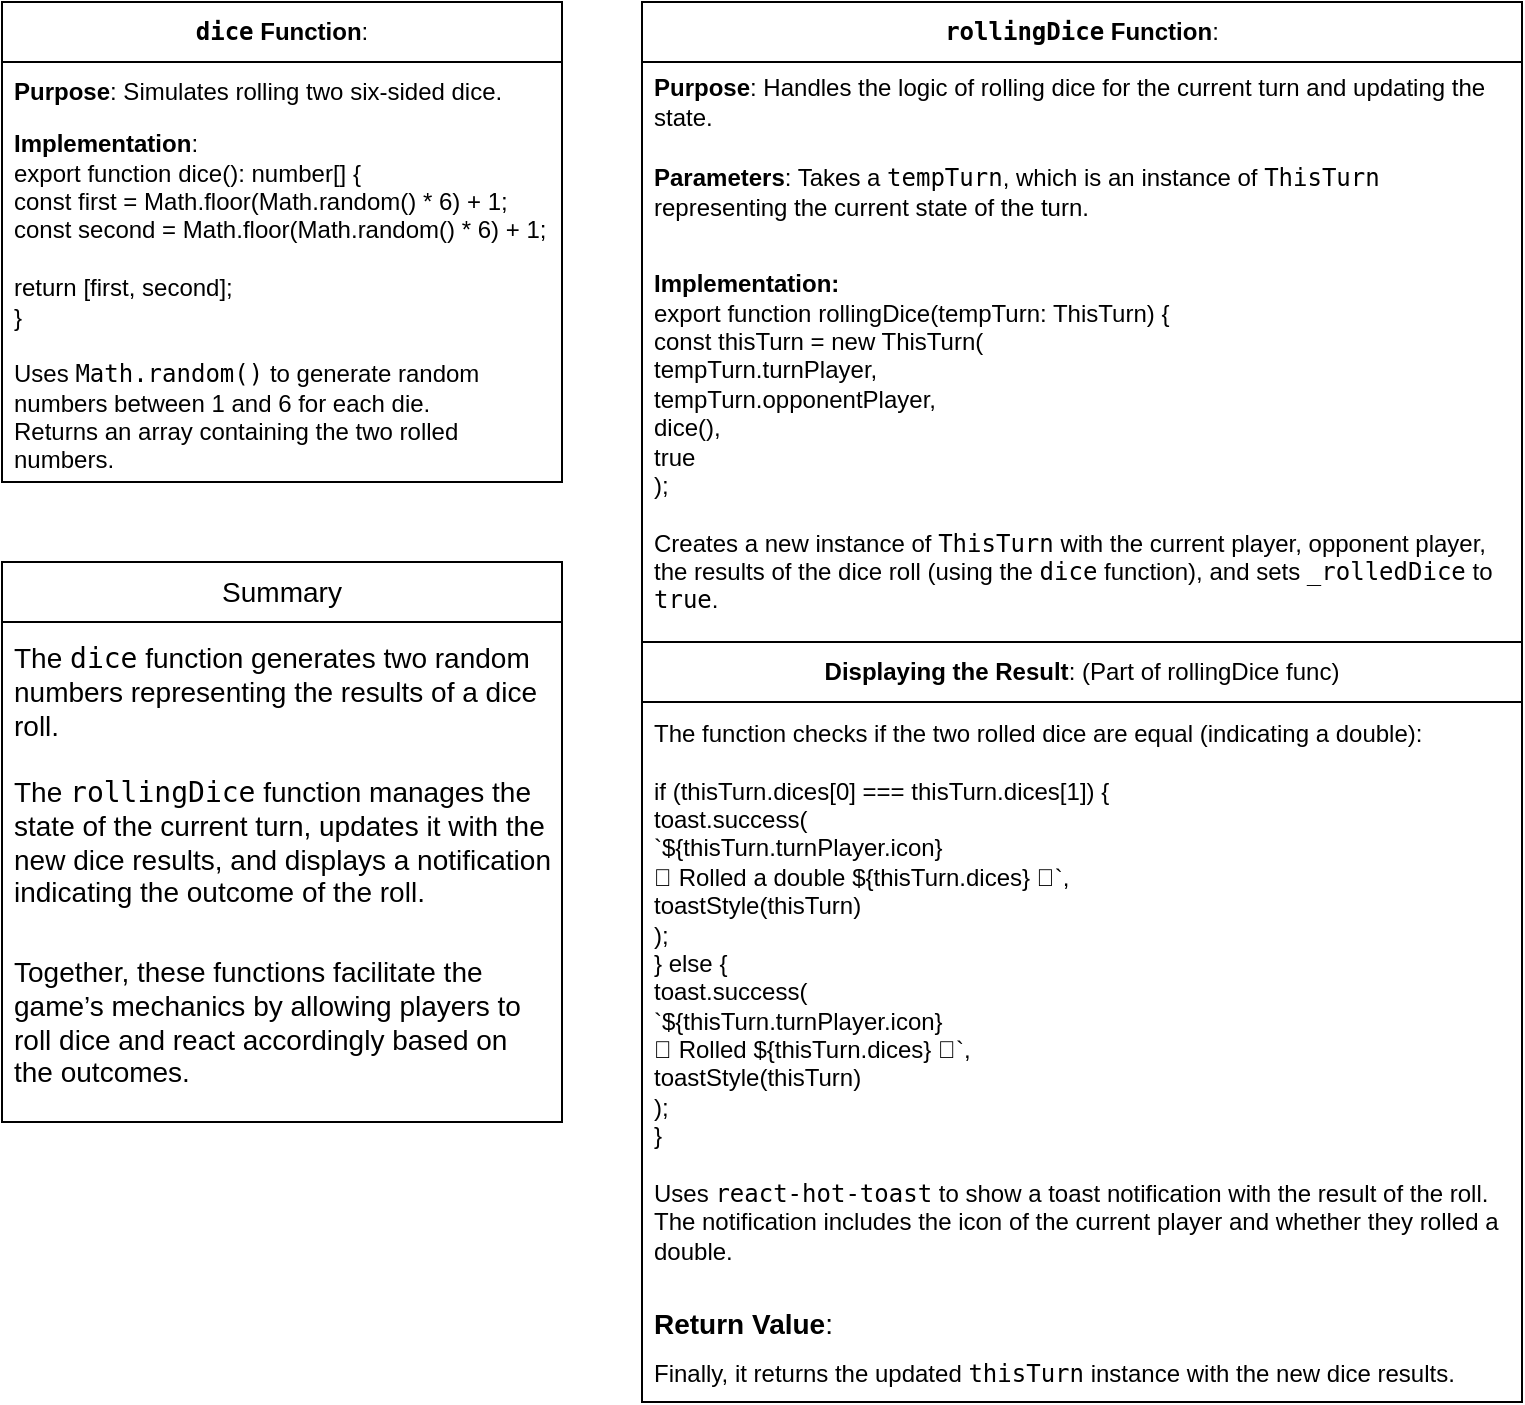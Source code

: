 <mxfile>
    <diagram id="GZon_cdIXV4vmVTwgJqc" name="Page-1">
        <mxGraphModel dx="645" dy="602" grid="1" gridSize="10" guides="1" tooltips="1" connect="1" arrows="1" fold="1" page="1" pageScale="1" pageWidth="850" pageHeight="1100" math="0" shadow="0">
            <root>
                <mxCell id="0"/>
                <mxCell id="1" parent="0"/>
                <mxCell id="2" value="&lt;strong&gt;&lt;code&gt;dice&lt;/code&gt; Function&lt;/strong&gt;:" style="swimlane;fontStyle=0;childLayout=stackLayout;horizontal=1;startSize=30;horizontalStack=0;resizeParent=1;resizeParentMax=0;resizeLast=0;collapsible=1;marginBottom=0;whiteSpace=wrap;html=1;" vertex="1" parent="1">
                    <mxGeometry x="40" y="40" width="280" height="240" as="geometry"/>
                </mxCell>
                <mxCell id="3" value="&lt;strong&gt;Purpose&lt;/strong&gt;: Simulates rolling two six-sided dice." style="text;strokeColor=none;fillColor=none;align=left;verticalAlign=middle;spacingLeft=4;spacingRight=4;overflow=hidden;points=[[0,0.5],[1,0.5]];portConstraint=eastwest;rotatable=0;whiteSpace=wrap;html=1;" vertex="1" parent="2">
                    <mxGeometry y="30" width="280" height="30" as="geometry"/>
                </mxCell>
                <mxCell id="4" value="&lt;strong&gt;Implementation&lt;/strong&gt;:&lt;br&gt;&lt;span class=&quot;hljs-keyword&quot;&gt;export&lt;/span&gt; &lt;span class=&quot;hljs-keyword&quot;&gt;function&lt;/span&gt; &lt;span class=&quot;hljs-title function_&quot;&gt;dice&lt;/span&gt;(&lt;span class=&quot;hljs-params&quot;&gt;&lt;/span&gt;): number[] {&lt;br&gt;  &lt;span class=&quot;hljs-keyword&quot;&gt;const&lt;/span&gt; first = &lt;span class=&quot;hljs-title class_&quot;&gt;Math&lt;/span&gt;.&lt;span class=&quot;hljs-title function_&quot;&gt;floor&lt;/span&gt;(&lt;span class=&quot;hljs-title class_&quot;&gt;Math&lt;/span&gt;.&lt;span class=&quot;hljs-title function_&quot;&gt;random&lt;/span&gt;() * &lt;span class=&quot;hljs-number&quot;&gt;6&lt;/span&gt;) + &lt;span class=&quot;hljs-number&quot;&gt;1&lt;/span&gt;;&lt;br&gt;  &lt;span class=&quot;hljs-keyword&quot;&gt;const&lt;/span&gt; second = &lt;span class=&quot;hljs-title class_&quot;&gt;Math&lt;/span&gt;.&lt;span class=&quot;hljs-title function_&quot;&gt;floor&lt;/span&gt;(&lt;span class=&quot;hljs-title class_&quot;&gt;Math&lt;/span&gt;.&lt;span class=&quot;hljs-title function_&quot;&gt;random&lt;/span&gt;() * &lt;span class=&quot;hljs-number&quot;&gt;6&lt;/span&gt;) + &lt;span class=&quot;hljs-number&quot;&gt;1&lt;/span&gt;;&lt;br&gt;&lt;br&gt;  &lt;span class=&quot;hljs-keyword&quot;&gt;return&lt;/span&gt; [first, second];&lt;br&gt;}&lt;br&gt;&lt;br&gt;&lt;span style=&quot;background-color: initial;&quot;&gt;Uses &lt;/span&gt;&lt;code&gt;Math.random()&lt;/code&gt;&lt;span style=&quot;background-color: initial;&quot;&gt; to generate random numbers between 1 and 6 for each die.&lt;/span&gt;&lt;br&gt;&lt;span style=&quot;background-color: initial;&quot;&gt;Returns an array containing the two rolled numbers.&lt;/span&gt;" style="text;strokeColor=none;fillColor=none;align=left;verticalAlign=middle;spacingLeft=4;spacingRight=4;overflow=hidden;points=[[0,0.5],[1,0.5]];portConstraint=eastwest;rotatable=0;whiteSpace=wrap;html=1;" vertex="1" parent="2">
                    <mxGeometry y="60" width="280" height="180" as="geometry"/>
                </mxCell>
                <mxCell id="6" value="&lt;strong&gt;&lt;code&gt;rollingDice&lt;/code&gt; Function&lt;/strong&gt;:" style="swimlane;fontStyle=0;childLayout=stackLayout;horizontal=1;startSize=30;horizontalStack=0;resizeParent=1;resizeParentMax=0;resizeLast=0;collapsible=1;marginBottom=0;whiteSpace=wrap;html=1;" vertex="1" parent="1">
                    <mxGeometry x="360" y="40" width="440" height="700" as="geometry"/>
                </mxCell>
                <mxCell id="7" value="&lt;strong&gt;Purpose&lt;/strong&gt;: Handles the logic of rolling dice for the current turn and updating the state." style="text;strokeColor=none;fillColor=none;align=left;verticalAlign=middle;spacingLeft=4;spacingRight=4;overflow=hidden;points=[[0,0.5],[1,0.5]];portConstraint=eastwest;rotatable=0;whiteSpace=wrap;html=1;" vertex="1" parent="6">
                    <mxGeometry y="30" width="440" height="40" as="geometry"/>
                </mxCell>
                <mxCell id="8" value="&lt;strong&gt;Parameters&lt;/strong&gt;: Takes a &lt;code&gt;tempTurn&lt;/code&gt;, which is an instance of &lt;code&gt;ThisTurn&lt;/code&gt; representing the current state of the turn." style="text;strokeColor=none;fillColor=none;align=left;verticalAlign=middle;spacingLeft=4;spacingRight=4;overflow=hidden;points=[[0,0.5],[1,0.5]];portConstraint=eastwest;rotatable=0;whiteSpace=wrap;html=1;" vertex="1" parent="6">
                    <mxGeometry y="70" width="440" height="50" as="geometry"/>
                </mxCell>
                <mxCell id="9" value="&lt;strong&gt;Implementation:&lt;br&gt;&lt;/strong&gt;&lt;span class=&quot;hljs-keyword&quot;&gt;export&lt;/span&gt; &lt;span class=&quot;hljs-keyword&quot;&gt;function&lt;/span&gt; &lt;span class=&quot;hljs-title function_&quot;&gt;rollingDice&lt;/span&gt;(&lt;span class=&quot;hljs-params&quot;&gt;tempTurn: ThisTurn&lt;/span&gt;) {&lt;br&gt;  &lt;span class=&quot;hljs-keyword&quot;&gt;const&lt;/span&gt; thisTurn = &lt;span class=&quot;hljs-keyword&quot;&gt;new&lt;/span&gt; &lt;span class=&quot;hljs-title class_&quot;&gt;ThisTurn&lt;/span&gt;(&lt;br&gt;    tempTurn.&lt;span class=&quot;hljs-property&quot;&gt;turnPlayer&lt;/span&gt;,&lt;br&gt;    tempTurn.&lt;span class=&quot;hljs-property&quot;&gt;opponentPlayer&lt;/span&gt;,&lt;br&gt;    &lt;span class=&quot;hljs-title function_&quot;&gt;dice&lt;/span&gt;(),&lt;br&gt;    &lt;span class=&quot;hljs-literal&quot;&gt;true&lt;/span&gt;&lt;br&gt;  );&lt;br&gt;&lt;strong&gt;&lt;br&gt;&lt;/strong&gt;Creates a new instance of &lt;code&gt;ThisTurn&lt;/code&gt; with the current player, opponent player, the results of the dice roll (using the &lt;code&gt;dice&lt;/code&gt; function), and sets &lt;code&gt;_rolledDice&lt;/code&gt; to &lt;code&gt;true&lt;/code&gt;.&lt;strong&gt;&lt;br&gt;&lt;/strong&gt;" style="text;strokeColor=none;fillColor=none;align=left;verticalAlign=middle;spacingLeft=4;spacingRight=4;overflow=hidden;points=[[0,0.5],[1,0.5]];portConstraint=eastwest;rotatable=0;whiteSpace=wrap;html=1;" vertex="1" parent="6">
                    <mxGeometry y="120" width="440" height="200" as="geometry"/>
                </mxCell>
                <mxCell id="10" value="&lt;strong&gt;Displaying the Result&lt;/strong&gt;: (Part of rollingDice func)" style="swimlane;fontStyle=0;childLayout=stackLayout;horizontal=1;startSize=30;horizontalStack=0;resizeParent=1;resizeParentMax=0;resizeLast=0;collapsible=1;marginBottom=0;whiteSpace=wrap;html=1;" vertex="1" parent="6">
                    <mxGeometry y="320" width="440" height="380" as="geometry"/>
                </mxCell>
                <mxCell id="11" value="The function checks if the two rolled dice are equal (indicating a double):&lt;br&gt;&lt;br&gt;&lt;span class=&quot;hljs-keyword&quot;&gt;if&lt;/span&gt; (thisTurn.&lt;span class=&quot;hljs-property&quot;&gt;dices&lt;/span&gt;[&lt;span class=&quot;hljs-number&quot;&gt;0&lt;/span&gt;] === thisTurn.&lt;span class=&quot;hljs-property&quot;&gt;dices&lt;/span&gt;[&lt;span class=&quot;hljs-number&quot;&gt;1&lt;/span&gt;]) {&lt;br/&gt;  toast.&lt;span class=&quot;hljs-title function_&quot;&gt;success&lt;/span&gt;(&lt;br/&gt;    &lt;span class=&quot;hljs-string&quot;&gt;`&lt;span class=&quot;hljs-subst&quot;&gt;${thisTurn.turnPlayer.icon}&lt;/span&gt;&lt;br/&gt;    🎲 Rolled a double &lt;span class=&quot;hljs-subst&quot;&gt;${thisTurn.dices}&lt;/span&gt; 🎲`&lt;/span&gt;,&lt;br/&gt;    &lt;span class=&quot;hljs-title function_&quot;&gt;toastStyle&lt;/span&gt;(thisTurn)&lt;br/&gt;  );&lt;br/&gt;} &lt;span class=&quot;hljs-keyword&quot;&gt;else&lt;/span&gt; {&lt;br/&gt;  toast.&lt;span class=&quot;hljs-title function_&quot;&gt;success&lt;/span&gt;(&lt;br/&gt;    &lt;span class=&quot;hljs-string&quot;&gt;`&lt;span class=&quot;hljs-subst&quot;&gt;${thisTurn.turnPlayer.icon}&lt;/span&gt;&lt;br/&gt;    🎲 Rolled &lt;span class=&quot;hljs-subst&quot;&gt;${thisTurn.dices}&lt;/span&gt; 🎲`&lt;/span&gt;,&lt;br/&gt;    &lt;span class=&quot;hljs-title function_&quot;&gt;toastStyle&lt;/span&gt;(thisTurn)&lt;br/&gt;  );&lt;br/&gt;}&lt;br&gt;&lt;br&gt;Uses &lt;code&gt;react-hot-toast&lt;/code&gt; to show a toast notification with the result of the roll. The notification includes the icon of the current player and whether they rolled a double.&amp;nbsp;" style="text;strokeColor=none;fillColor=none;align=left;verticalAlign=middle;spacingLeft=4;spacingRight=4;overflow=hidden;points=[[0,0.5],[1,0.5]];portConstraint=eastwest;rotatable=0;whiteSpace=wrap;html=1;" vertex="1" parent="10">
                    <mxGeometry y="30" width="440" height="290" as="geometry"/>
                </mxCell>
                <mxCell id="12" value="&lt;p style=&quot;line-height: 100%;&quot;&gt;&lt;font style=&quot;font-size: 14px;&quot;&gt;&lt;strong style=&quot;background-color: initial;&quot;&gt;Return Value&lt;/strong&gt;&lt;span style=&quot;background-color: initial;&quot;&gt;:&lt;/span&gt;&lt;/font&gt;&lt;/p&gt;&lt;p style=&quot;line-height: 100%;&quot;&gt;&lt;span style=&quot;background-color: initial;&quot;&gt;Finally, it returns the updated &lt;/span&gt;&lt;code&gt;thisTurn&lt;/code&gt;&lt;span style=&quot;background-color: initial;&quot;&gt; instance with the new dice results.&lt;/span&gt;&lt;/p&gt;" style="text;strokeColor=none;fillColor=none;align=left;verticalAlign=middle;spacingLeft=4;spacingRight=4;overflow=hidden;points=[[0,0.5],[1,0.5]];portConstraint=eastwest;rotatable=0;whiteSpace=wrap;html=1;" vertex="1" parent="10">
                    <mxGeometry y="320" width="440" height="60" as="geometry"/>
                </mxCell>
                <mxCell id="14" value="Summary" style="swimlane;fontStyle=0;childLayout=stackLayout;horizontal=1;startSize=30;horizontalStack=0;resizeParent=1;resizeParentMax=0;resizeLast=0;collapsible=1;marginBottom=0;whiteSpace=wrap;html=1;fontSize=14;" vertex="1" parent="1">
                    <mxGeometry x="40" y="320" width="280" height="280" as="geometry"/>
                </mxCell>
                <mxCell id="15" value="The &lt;code&gt;dice&lt;/code&gt; function generates two random numbers representing the results of a dice roll." style="text;strokeColor=none;fillColor=none;align=left;verticalAlign=middle;spacingLeft=4;spacingRight=4;overflow=hidden;points=[[0,0.5],[1,0.5]];portConstraint=eastwest;rotatable=0;whiteSpace=wrap;html=1;fontSize=14;" vertex="1" parent="14">
                    <mxGeometry y="30" width="280" height="70" as="geometry"/>
                </mxCell>
                <mxCell id="16" value="The &lt;code&gt;rollingDice&lt;/code&gt; function manages the state of the current turn, updates it with the new dice results, and displays a notification indicating the outcome of the roll." style="text;strokeColor=none;fillColor=none;align=left;verticalAlign=middle;spacingLeft=4;spacingRight=4;overflow=hidden;points=[[0,0.5],[1,0.5]];portConstraint=eastwest;rotatable=0;whiteSpace=wrap;html=1;fontSize=14;" vertex="1" parent="14">
                    <mxGeometry y="100" width="280" height="80" as="geometry"/>
                </mxCell>
                <mxCell id="17" value="Together, these functions facilitate the game’s mechanics by allowing players to roll dice and react accordingly based on the outcomes." style="text;strokeColor=none;fillColor=none;align=left;verticalAlign=middle;spacingLeft=4;spacingRight=4;overflow=hidden;points=[[0,0.5],[1,0.5]];portConstraint=eastwest;rotatable=0;whiteSpace=wrap;html=1;fontSize=14;" vertex="1" parent="14">
                    <mxGeometry y="180" width="280" height="100" as="geometry"/>
                </mxCell>
            </root>
        </mxGraphModel>
    </diagram>
</mxfile>